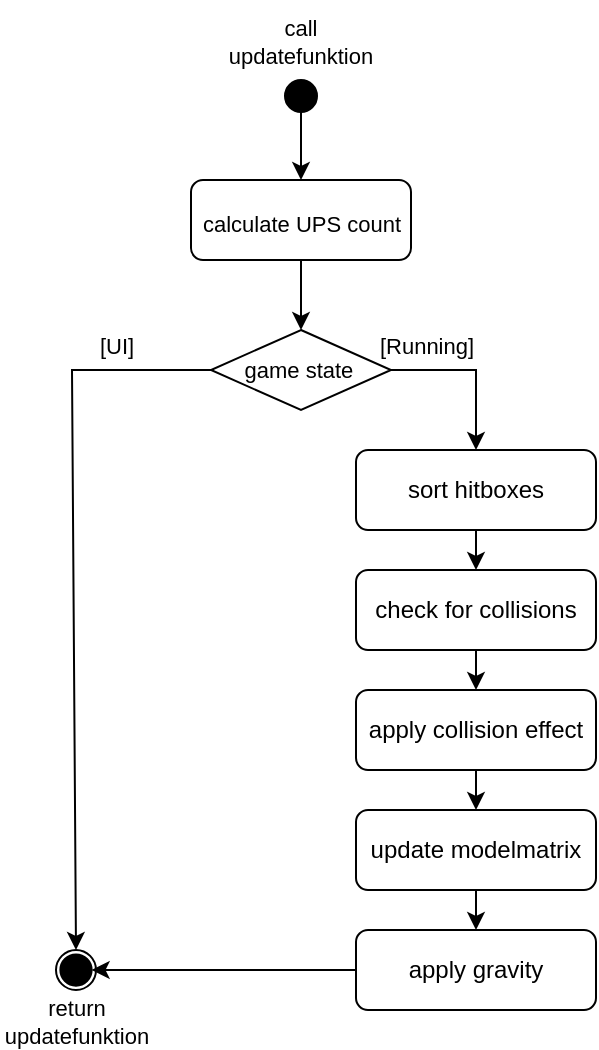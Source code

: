 <mxfile version="19.0.3" type="device"><diagram name="Page-1" id="0783ab3e-0a74-02c8-0abd-f7b4e66b4bec"><mxGraphModel dx="1237" dy="613" grid="1" gridSize="10" guides="1" tooltips="1" connect="1" arrows="1" fold="1" page="1" pageScale="1" pageWidth="850" pageHeight="1100" background="none" math="0" shadow="0"><root><mxCell id="0"/><mxCell id="1" parent="0"/><mxCell id="MR4l2EfNFP4EgvMlt5Ix-10" value="" style="endArrow=classic;html=1;rounded=0;fontSize=15;exitX=0.5;exitY=1;exitDx=0;exitDy=0;entryX=0.5;entryY=0;entryDx=0;entryDy=0;" parent="1" source="MR4l2EfNFP4EgvMlt5Ix-6" target="MR4l2EfNFP4EgvMlt5Ix-11" edge="1"><mxGeometry width="50" height="50" relative="1" as="geometry"><mxPoint x="305" y="65" as="sourcePoint"/><mxPoint x="325" y="50" as="targetPoint"/><Array as="points"/></mxGeometry></mxCell><mxCell id="MR4l2EfNFP4EgvMlt5Ix-11" value="&lt;span style=&quot;font-size: 11px;&quot;&gt;calculate UPS count&lt;br&gt;&lt;/span&gt;" style="rounded=1;whiteSpace=wrap;html=1;labelBackgroundColor=none;fontSize=15;strokeWidth=1;fillColor=none;strokeColor=default;" parent="1" vertex="1"><mxGeometry x="347.5" y="120" width="110" height="40" as="geometry"/></mxCell><mxCell id="MR4l2EfNFP4EgvMlt5Ix-15" value="" style="group" parent="1" vertex="1" connectable="0"><mxGeometry x="365" y="30" width="75" height="25" as="geometry"/></mxCell><mxCell id="MR4l2EfNFP4EgvMlt5Ix-14" value="call updatefunktion" style="text;html=1;strokeColor=none;fillColor=none;align=center;verticalAlign=middle;whiteSpace=wrap;rounded=0;labelBackgroundColor=none;fontSize=11;" parent="MR4l2EfNFP4EgvMlt5Ix-15" vertex="1"><mxGeometry y="16.667" width="75" height="8.333" as="geometry"/></mxCell><mxCell id="MR4l2EfNFP4EgvMlt5Ix-16" value="" style="endArrow=classic;html=1;rounded=0;fontSize=11;exitX=0.5;exitY=1;exitDx=0;exitDy=0;entryX=0.5;entryY=0;entryDx=0;entryDy=0;" parent="1" source="MR4l2EfNFP4EgvMlt5Ix-11" target="MR4l2EfNFP4EgvMlt5Ix-18" edge="1"><mxGeometry width="50" height="50" relative="1" as="geometry"><mxPoint x="420" y="310" as="sourcePoint"/><mxPoint x="403" y="270" as="targetPoint"/></mxGeometry></mxCell><mxCell id="MR4l2EfNFP4EgvMlt5Ix-20" value="" style="group" parent="1" vertex="1" connectable="0"><mxGeometry x="382.5" y="185" width="114.5" height="50" as="geometry"/></mxCell><mxCell id="MR4l2EfNFP4EgvMlt5Ix-18" value="game state&amp;nbsp;" style="rhombus;whiteSpace=wrap;html=1;labelBackgroundColor=none;fontSize=11;strokeColor=default;strokeWidth=1;fillColor=none;" parent="MR4l2EfNFP4EgvMlt5Ix-20" vertex="1"><mxGeometry x="-25" y="10" width="90" height="40" as="geometry"/></mxCell><mxCell id="MR4l2EfNFP4EgvMlt5Ix-21" value="" style="endArrow=classic;html=1;rounded=0;fontSize=11;exitX=1;exitY=0.5;exitDx=0;exitDy=0;entryX=0.5;entryY=0;entryDx=0;entryDy=0;" parent="1" source="MR4l2EfNFP4EgvMlt5Ix-18" edge="1" target="MtwwmSds8abFRFbkNpkm-9"><mxGeometry width="50" height="50" relative="1" as="geometry"><mxPoint x="447" y="285" as="sourcePoint"/><mxPoint x="490" y="245" as="targetPoint"/><Array as="points"><mxPoint x="490" y="215"/></Array></mxGeometry></mxCell><mxCell id="MR4l2EfNFP4EgvMlt5Ix-23" value="[Running]" style="edgeLabel;html=1;align=center;verticalAlign=middle;resizable=0;points=[];fontSize=11;" parent="MR4l2EfNFP4EgvMlt5Ix-21" vertex="1" connectable="0"><mxGeometry x="-0.702" y="-1" relative="1" as="geometry"><mxPoint x="5" y="-13" as="offset"/></mxGeometry></mxCell><mxCell id="MtwwmSds8abFRFbkNpkm-1" value="" style="endArrow=classic;html=1;rounded=0;fontSize=11;exitX=0;exitY=0.5;exitDx=0;exitDy=0;entryX=0.5;entryY=0;entryDx=0;entryDy=0;" edge="1" parent="1" source="MR4l2EfNFP4EgvMlt5Ix-18" target="MtwwmSds8abFRFbkNpkm-6"><mxGeometry width="50" height="50" relative="1" as="geometry"><mxPoint x="220" y="235" as="sourcePoint"/><mxPoint x="287.5" y="315" as="targetPoint"/><Array as="points"><mxPoint x="288" y="215"/></Array></mxGeometry></mxCell><mxCell id="MtwwmSds8abFRFbkNpkm-2" value="[UI]" style="edgeLabel;html=1;align=center;verticalAlign=middle;resizable=0;points=[];fontSize=11;" vertex="1" connectable="0" parent="MtwwmSds8abFRFbkNpkm-1"><mxGeometry x="-0.702" y="-1" relative="1" as="geometry"><mxPoint x="6" y="-11" as="offset"/></mxGeometry></mxCell><mxCell id="MtwwmSds8abFRFbkNpkm-7" value="" style="group" vertex="1" connectable="0" parent="1"><mxGeometry x="280" y="505" width="20" height="20" as="geometry"/></mxCell><mxCell id="MtwwmSds8abFRFbkNpkm-6" value="" style="ellipse;whiteSpace=wrap;html=1;aspect=fixed;" vertex="1" parent="MtwwmSds8abFRFbkNpkm-7"><mxGeometry width="20" height="20" as="geometry"/></mxCell><mxCell id="MtwwmSds8abFRFbkNpkm-5" value="" style="ellipse;whiteSpace=wrap;html=1;aspect=fixed;fillColor=#000000;" vertex="1" parent="MtwwmSds8abFRFbkNpkm-7"><mxGeometry x="2.188" y="2.188" width="15.625" height="15.625" as="geometry"/></mxCell><mxCell id="MtwwmSds8abFRFbkNpkm-9" value="sort hitboxes" style="rounded=1;whiteSpace=wrap;html=1;fillColor=none;" vertex="1" parent="1"><mxGeometry x="430" y="255" width="120" height="40" as="geometry"/></mxCell><mxCell id="MtwwmSds8abFRFbkNpkm-10" value="" style="endArrow=classic;html=1;rounded=0;exitX=0.5;exitY=1;exitDx=0;exitDy=0;entryX=0.5;entryY=0;entryDx=0;entryDy=0;" edge="1" parent="1" source="MtwwmSds8abFRFbkNpkm-9" target="MtwwmSds8abFRFbkNpkm-11"><mxGeometry width="50" height="50" relative="1" as="geometry"><mxPoint x="470" y="375" as="sourcePoint"/><mxPoint x="490" y="315" as="targetPoint"/></mxGeometry></mxCell><mxCell id="MtwwmSds8abFRFbkNpkm-11" value="check for collisions" style="rounded=1;whiteSpace=wrap;html=1;fillColor=none;" vertex="1" parent="1"><mxGeometry x="430" y="315" width="120" height="40" as="geometry"/></mxCell><mxCell id="MtwwmSds8abFRFbkNpkm-18" value="" style="endArrow=classic;html=1;rounded=0;exitX=0.5;exitY=1;exitDx=0;exitDy=0;entryX=0.5;entryY=0;entryDx=0;entryDy=0;" edge="1" parent="1" target="MtwwmSds8abFRFbkNpkm-19"><mxGeometry width="50" height="50" relative="1" as="geometry"><mxPoint x="490" y="355" as="sourcePoint"/><mxPoint x="490" y="375" as="targetPoint"/></mxGeometry></mxCell><mxCell id="MtwwmSds8abFRFbkNpkm-19" value="apply collision effect" style="rounded=1;whiteSpace=wrap;html=1;fillColor=none;" vertex="1" parent="1"><mxGeometry x="430" y="375" width="120" height="40" as="geometry"/></mxCell><mxCell id="MtwwmSds8abFRFbkNpkm-20" value="" style="endArrow=classic;html=1;rounded=0;exitX=0.5;exitY=1;exitDx=0;exitDy=0;entryX=0.5;entryY=0;entryDx=0;entryDy=0;" edge="1" parent="1" target="MtwwmSds8abFRFbkNpkm-21"><mxGeometry width="50" height="50" relative="1" as="geometry"><mxPoint x="490" y="415" as="sourcePoint"/><mxPoint x="490" y="435" as="targetPoint"/></mxGeometry></mxCell><mxCell id="MtwwmSds8abFRFbkNpkm-21" value="update modelmatrix" style="rounded=1;whiteSpace=wrap;html=1;fillColor=none;" vertex="1" parent="1"><mxGeometry x="430" y="435" width="120" height="40" as="geometry"/></mxCell><mxCell id="MtwwmSds8abFRFbkNpkm-22" value="" style="endArrow=classic;html=1;rounded=0;exitX=0.5;exitY=1;exitDx=0;exitDy=0;entryX=0.5;entryY=0;entryDx=0;entryDy=0;" edge="1" parent="1" target="MtwwmSds8abFRFbkNpkm-23"><mxGeometry width="50" height="50" relative="1" as="geometry"><mxPoint x="490" y="475" as="sourcePoint"/><mxPoint x="490" y="495" as="targetPoint"/></mxGeometry></mxCell><mxCell id="MtwwmSds8abFRFbkNpkm-23" value="apply gravity" style="rounded=1;whiteSpace=wrap;html=1;fillColor=none;" vertex="1" parent="1"><mxGeometry x="430" y="495" width="120" height="40" as="geometry"/></mxCell><mxCell id="MtwwmSds8abFRFbkNpkm-24" value="" style="endArrow=classic;html=1;rounded=0;exitX=0;exitY=0.5;exitDx=0;exitDy=0;entryX=1;entryY=0.5;entryDx=0;entryDy=0;" edge="1" parent="1" target="MtwwmSds8abFRFbkNpkm-5" source="MtwwmSds8abFRFbkNpkm-23"><mxGeometry width="50" height="50" relative="1" as="geometry"><mxPoint x="490" y="535" as="sourcePoint"/><mxPoint x="490" y="555" as="targetPoint"/></mxGeometry></mxCell><mxCell id="MR4l2EfNFP4EgvMlt5Ix-6" value="" style="ellipse;whiteSpace=wrap;html=1;aspect=fixed;fontSize=15;strokeWidth=1;labelBackgroundColor=none;fillColor=#000000;" parent="1" vertex="1"><mxGeometry x="394.5" y="70" width="16" height="16" as="geometry"/></mxCell><mxCell id="MtwwmSds8abFRFbkNpkm-28" value="" style="group" vertex="1" connectable="0" parent="1"><mxGeometry x="252.5" y="520" width="75" height="25" as="geometry"/></mxCell><mxCell id="MtwwmSds8abFRFbkNpkm-29" value="return updatefunktion" style="text;html=1;strokeColor=none;fillColor=none;align=center;verticalAlign=middle;whiteSpace=wrap;rounded=0;labelBackgroundColor=none;fontSize=11;" vertex="1" parent="MtwwmSds8abFRFbkNpkm-28"><mxGeometry y="16.667" width="75" height="8.333" as="geometry"/></mxCell></root></mxGraphModel></diagram></mxfile>
